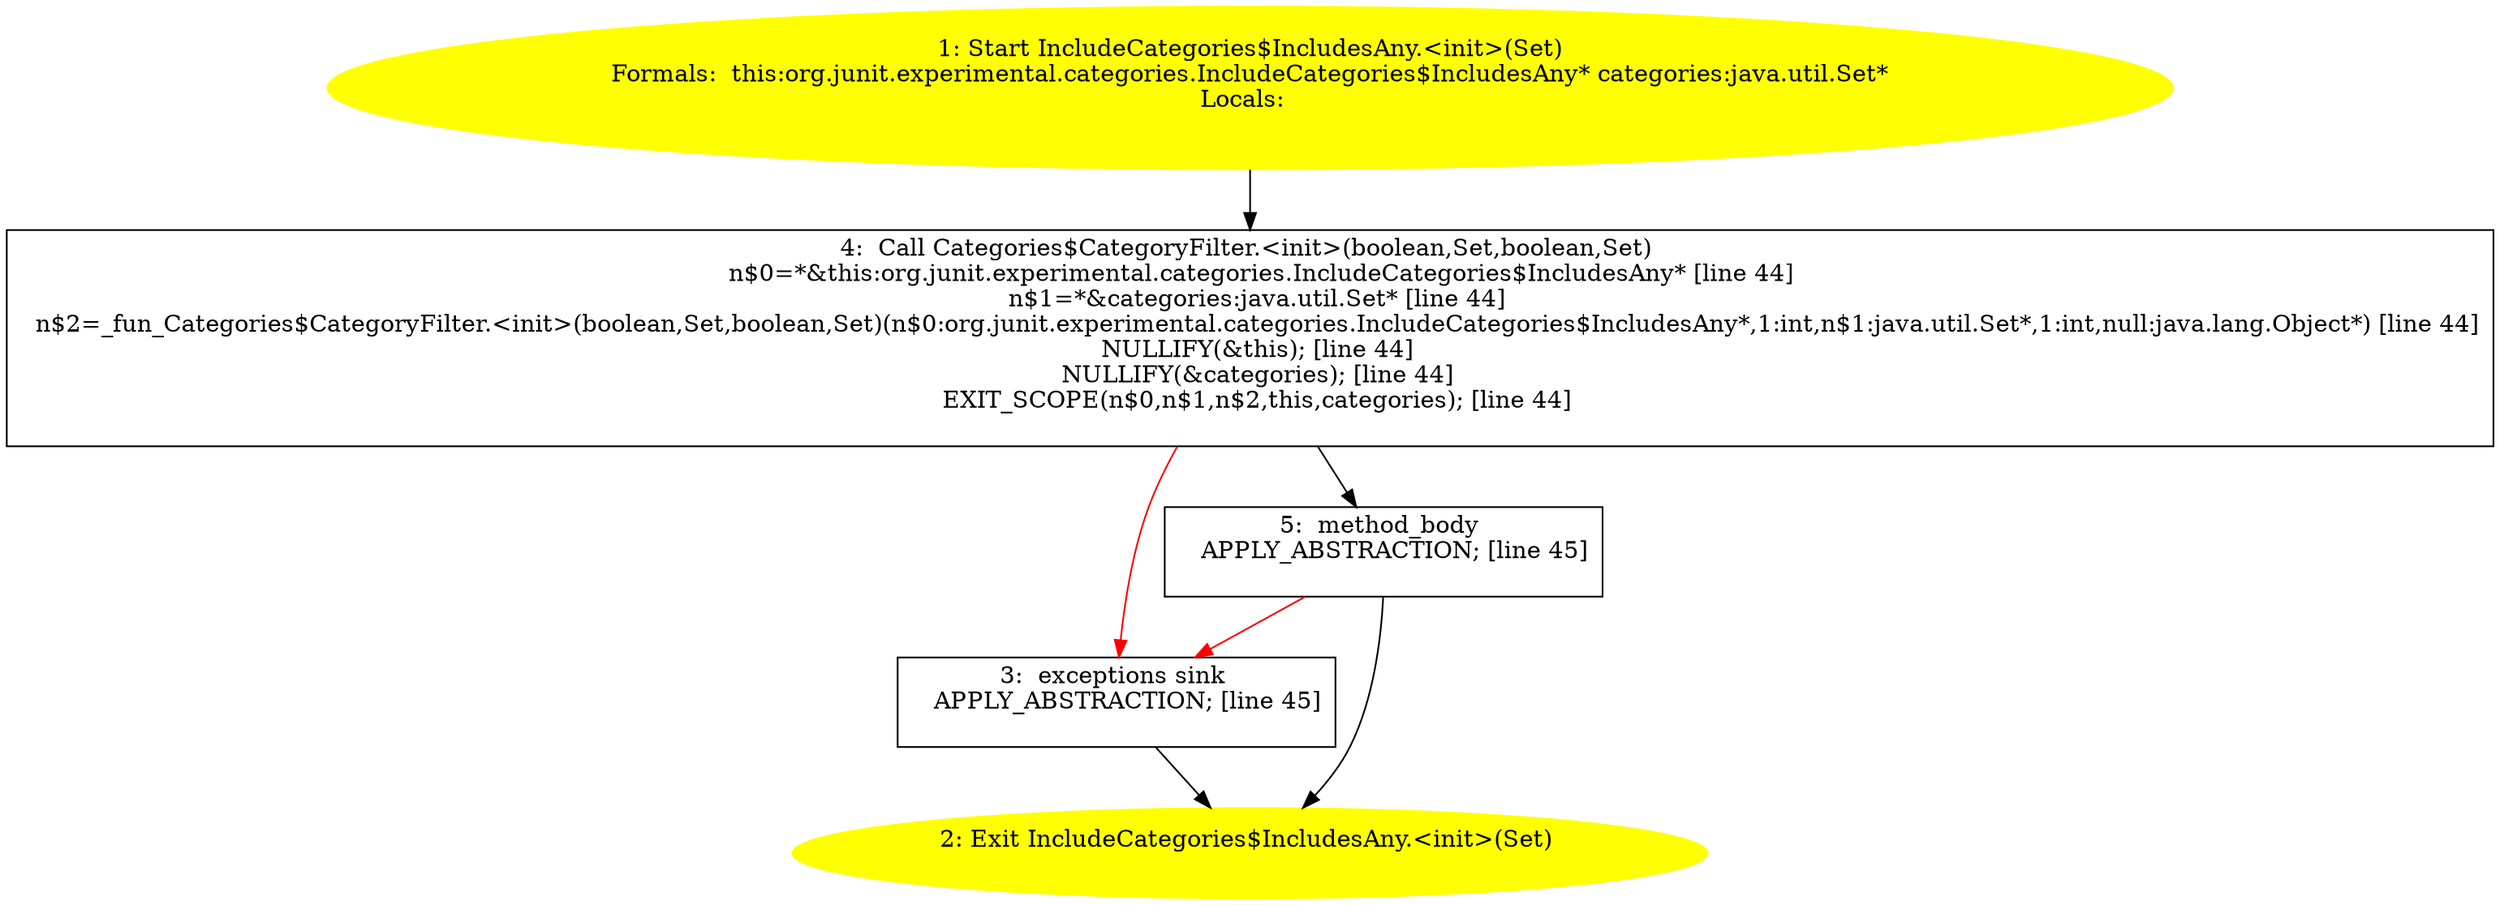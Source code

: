 /* @generated */
digraph cfg {
"org.junit.experimental.categories.IncludeCategories$IncludesAny.<init>(java.util.Set).aa7afd9c2b24f865ecc34f31d3600639_1" [label="1: Start IncludeCategories$IncludesAny.<init>(Set)\nFormals:  this:org.junit.experimental.categories.IncludeCategories$IncludesAny* categories:java.util.Set*\nLocals:  \n  " color=yellow style=filled]
	

	 "org.junit.experimental.categories.IncludeCategories$IncludesAny.<init>(java.util.Set).aa7afd9c2b24f865ecc34f31d3600639_1" -> "org.junit.experimental.categories.IncludeCategories$IncludesAny.<init>(java.util.Set).aa7afd9c2b24f865ecc34f31d3600639_4" ;
"org.junit.experimental.categories.IncludeCategories$IncludesAny.<init>(java.util.Set).aa7afd9c2b24f865ecc34f31d3600639_2" [label="2: Exit IncludeCategories$IncludesAny.<init>(Set) \n  " color=yellow style=filled]
	

"org.junit.experimental.categories.IncludeCategories$IncludesAny.<init>(java.util.Set).aa7afd9c2b24f865ecc34f31d3600639_3" [label="3:  exceptions sink \n   APPLY_ABSTRACTION; [line 45]\n " shape="box"]
	

	 "org.junit.experimental.categories.IncludeCategories$IncludesAny.<init>(java.util.Set).aa7afd9c2b24f865ecc34f31d3600639_3" -> "org.junit.experimental.categories.IncludeCategories$IncludesAny.<init>(java.util.Set).aa7afd9c2b24f865ecc34f31d3600639_2" ;
"org.junit.experimental.categories.IncludeCategories$IncludesAny.<init>(java.util.Set).aa7afd9c2b24f865ecc34f31d3600639_4" [label="4:  Call Categories$CategoryFilter.<init>(boolean,Set,boolean,Set) \n   n$0=*&this:org.junit.experimental.categories.IncludeCategories$IncludesAny* [line 44]\n  n$1=*&categories:java.util.Set* [line 44]\n  n$2=_fun_Categories$CategoryFilter.<init>(boolean,Set,boolean,Set)(n$0:org.junit.experimental.categories.IncludeCategories$IncludesAny*,1:int,n$1:java.util.Set*,1:int,null:java.lang.Object*) [line 44]\n  NULLIFY(&this); [line 44]\n  NULLIFY(&categories); [line 44]\n  EXIT_SCOPE(n$0,n$1,n$2,this,categories); [line 44]\n " shape="box"]
	

	 "org.junit.experimental.categories.IncludeCategories$IncludesAny.<init>(java.util.Set).aa7afd9c2b24f865ecc34f31d3600639_4" -> "org.junit.experimental.categories.IncludeCategories$IncludesAny.<init>(java.util.Set).aa7afd9c2b24f865ecc34f31d3600639_5" ;
	 "org.junit.experimental.categories.IncludeCategories$IncludesAny.<init>(java.util.Set).aa7afd9c2b24f865ecc34f31d3600639_4" -> "org.junit.experimental.categories.IncludeCategories$IncludesAny.<init>(java.util.Set).aa7afd9c2b24f865ecc34f31d3600639_3" [color="red" ];
"org.junit.experimental.categories.IncludeCategories$IncludesAny.<init>(java.util.Set).aa7afd9c2b24f865ecc34f31d3600639_5" [label="5:  method_body \n   APPLY_ABSTRACTION; [line 45]\n " shape="box"]
	

	 "org.junit.experimental.categories.IncludeCategories$IncludesAny.<init>(java.util.Set).aa7afd9c2b24f865ecc34f31d3600639_5" -> "org.junit.experimental.categories.IncludeCategories$IncludesAny.<init>(java.util.Set).aa7afd9c2b24f865ecc34f31d3600639_2" ;
	 "org.junit.experimental.categories.IncludeCategories$IncludesAny.<init>(java.util.Set).aa7afd9c2b24f865ecc34f31d3600639_5" -> "org.junit.experimental.categories.IncludeCategories$IncludesAny.<init>(java.util.Set).aa7afd9c2b24f865ecc34f31d3600639_3" [color="red" ];
}
